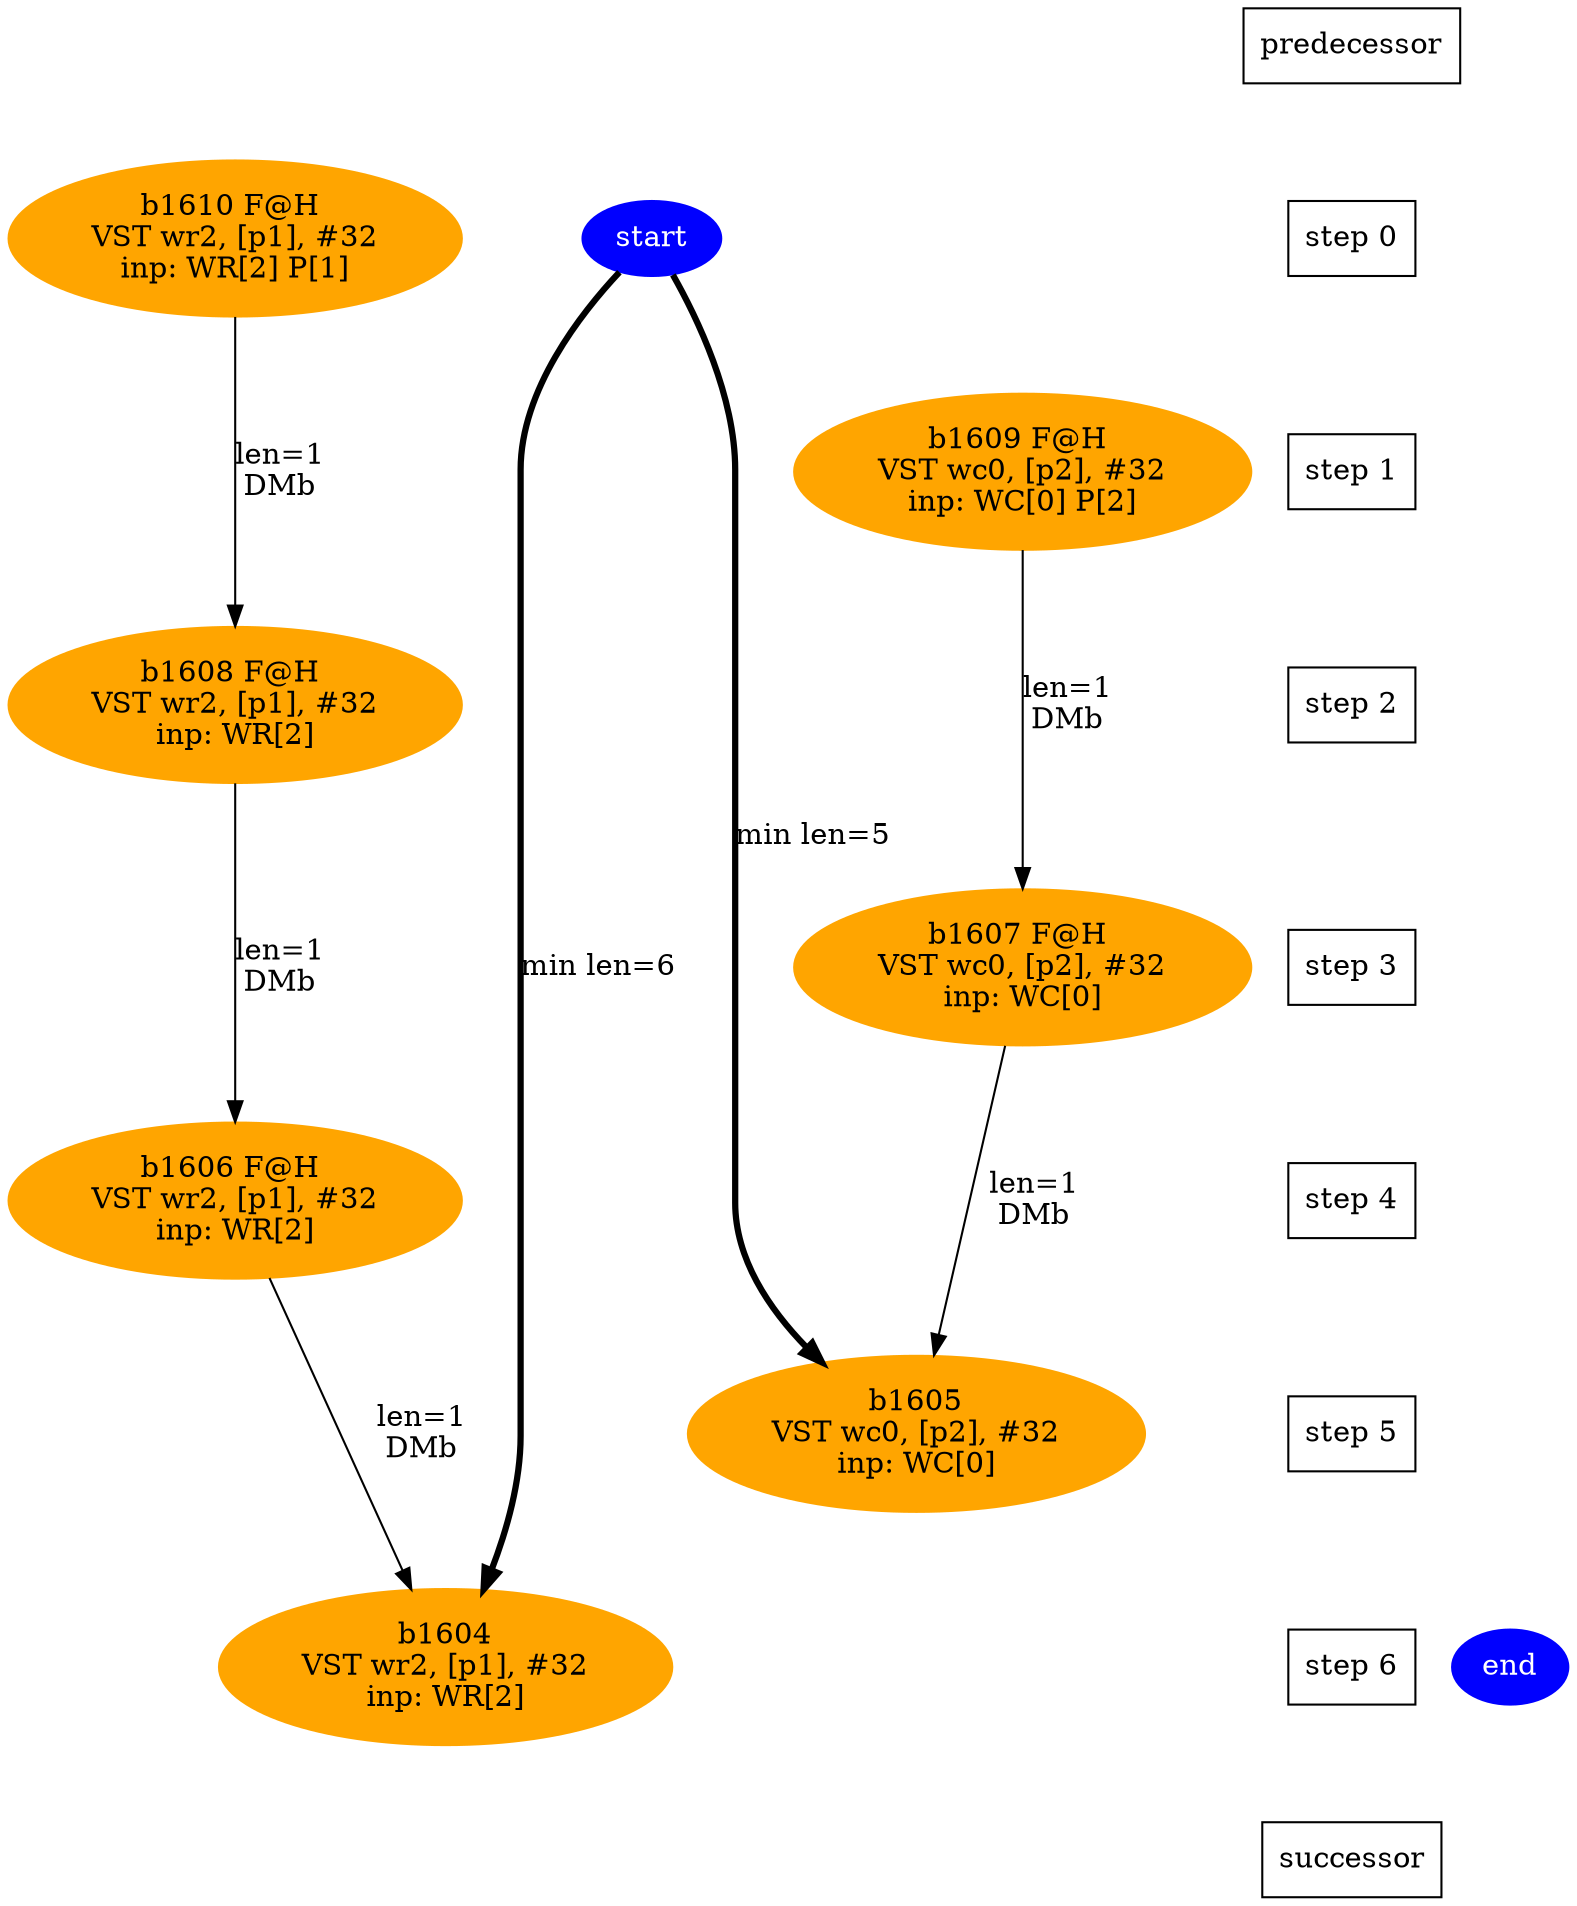 digraph N {
 b1604[color=orange,fontcolor=black,style=filled,label="b1604\nVST wr2, [p1], #32\ninp: WR[2]"];  {rank=same; S6;  b1604;}
 b1605[color=orange,fontcolor=black,style=filled,label="b1605\nVST wc0, [p2], #32\ninp: WC[0]"];  {rank=same; S5;  b1605;}
 b1606[color=orange,fontcolor=black,style=filled,label="b1606 F@H \nVST wr2, [p1], #32\ninp: WR[2]"];  {rank=same; S4;  b1606;}
 b1607[color=orange,fontcolor=black,style=filled,label="b1607 F@H \nVST wc0, [p2], #32\ninp: WC[0]"];  {rank=same; S3;  b1607;}
 b1608[color=orange,fontcolor=black,style=filled,label="b1608 F@H \nVST wr2, [p1], #32\ninp: WR[2]"];  {rank=same; S2;  b1608;}
 b1609[color=orange,fontcolor=black,style=filled,label="b1609 F@H \nVST wc0, [p2], #32\ninp: WC[0] P[2]"];  {rank=same; S1;  b1609;}
 b1610[color=orange,fontcolor=black,style=filled,label="b1610 F@H \nVST wr2, [p1], #32\ninp: WR[2] P[1]"];  {rank=same; S0;  b1610;}
 start [color=blue,fontcolor=white,style=filled,label="start"];  {rank=same; S0;  start;}
 end [color=blue,fontcolor=white,style=filled,label="end"];  {rank=same; S6;  end;}
   b1606 -> b1604 [color=black,fontcolor=black,label="len=1\nDMb",weight=1000];
   b1607 -> b1605 [color=black,fontcolor=black,label="len=1\nDMb",weight=1000];
   b1608 -> b1606 [color=black,fontcolor=black,label="len=1\nDMb",weight=1000];
   b1609 -> b1607 [color=black,fontcolor=black,label="len=1\nDMb",weight=1000];
   b1610 -> b1608 [color=black,fontcolor=black,label="len=1\nDMb",weight=1000];
   start -> b1604 [color=black,fontcolor=black,penwidth=3,label="min len=6",weight=1000];
   start -> b1605 [color=black,fontcolor=black,penwidth=3,label="min len=5",weight=1000];
  Sm1 [label="predecessor",shape=box];
  S0 [label="step 0",shape=box];
  Sm1 -> S0[style=invis,weight=9000];
  S1 [label="step 1",shape=box];
  S0 -> S1[style=invis,weight=9000];
  S2 [label="step 2",shape=box];
  S1 -> S2[style=invis,weight=9000];
  S3 [label="step 3",shape=box];
  S2 -> S3[style=invis,weight=9000];
  S4 [label="step 4",shape=box];
  S3 -> S4[style=invis,weight=9000];
  S5 [label="step 5",shape=box];
  S4 -> S5[style=invis,weight=9000];
  S6 [label="step 6",shape=box];
  S5 -> S6[style=invis,weight=9000];
  S7 [label="successor",shape=box];
  S6 -> S7[style=invis,weight=9000];
}
